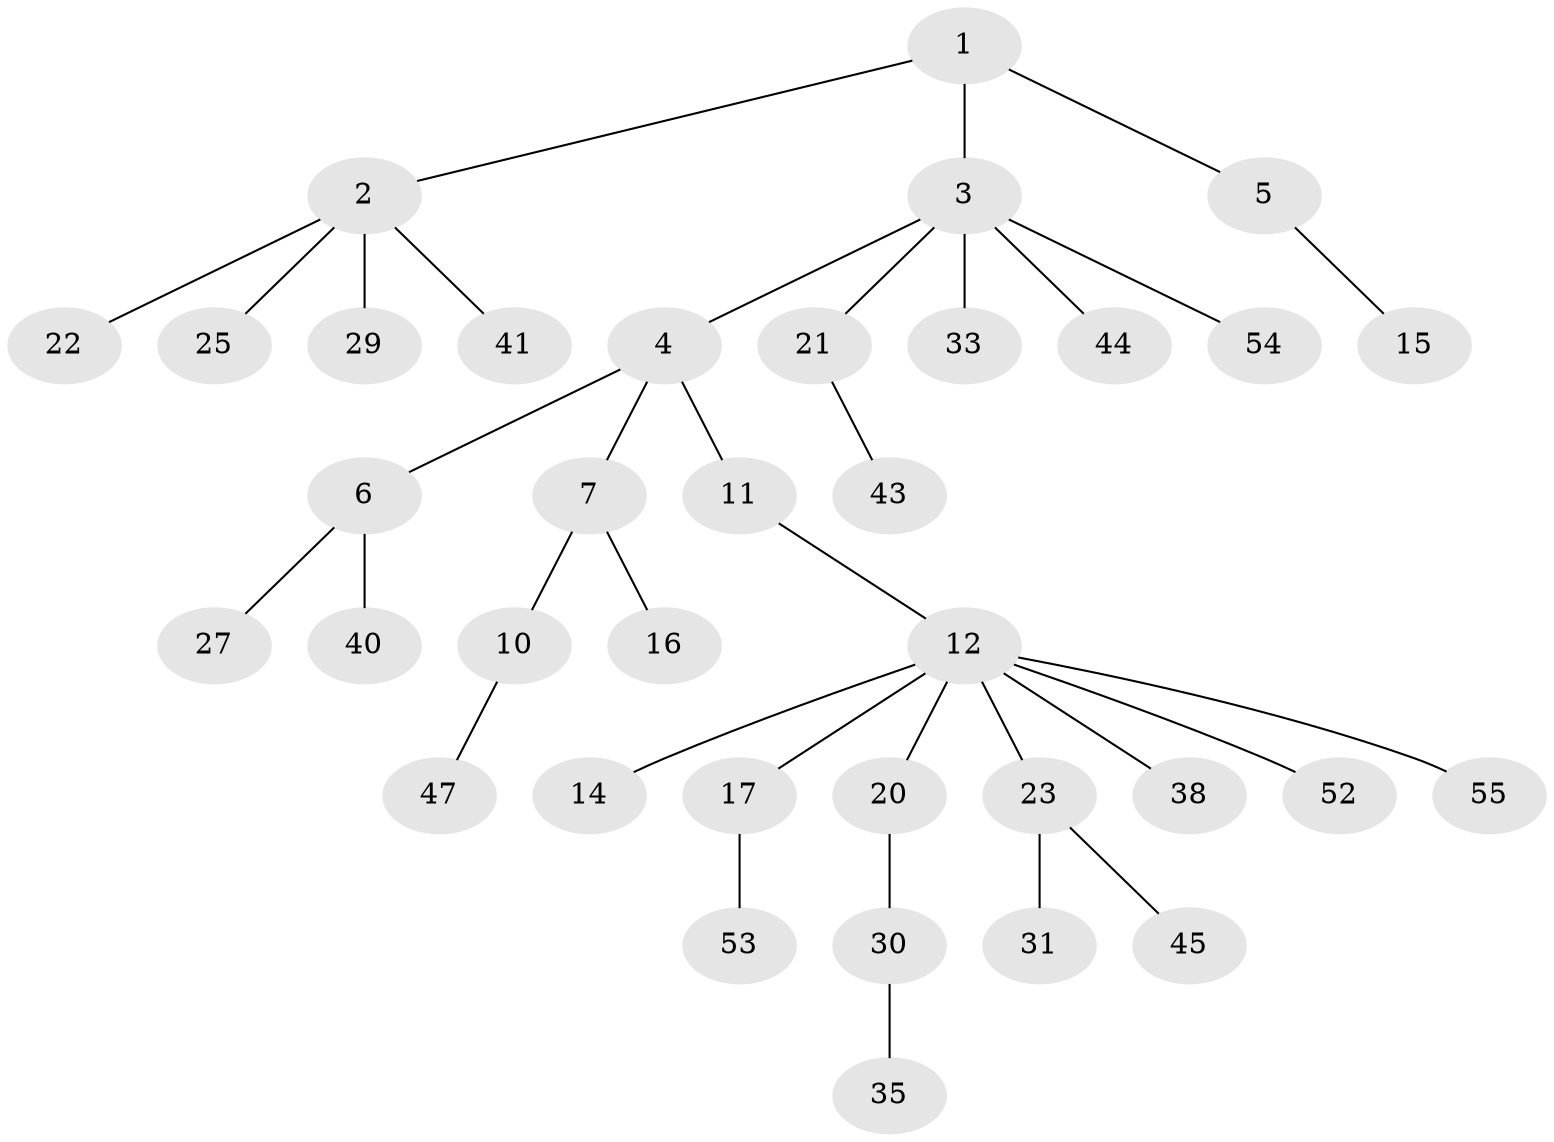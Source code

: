 // original degree distribution, {4: 0.07272727272727272, 3: 0.10909090909090909, 6: 0.03636363636363636, 2: 0.34545454545454546, 1: 0.43636363636363634}
// Generated by graph-tools (version 1.1) at 2025/42/03/06/25 10:42:03]
// undirected, 36 vertices, 35 edges
graph export_dot {
graph [start="1"]
  node [color=gray90,style=filled];
  1 [super="+51"];
  2 [super="+19"];
  3 [super="+13"];
  4 [super="+9"];
  5 [super="+36"];
  6 [super="+24"];
  7 [super="+8"];
  10 [super="+34"];
  11;
  12 [super="+18"];
  14;
  15;
  16 [super="+32"];
  17 [super="+48"];
  20 [super="+26"];
  21 [super="+28"];
  22;
  23;
  25 [super="+37"];
  27;
  29 [super="+39"];
  30;
  31 [super="+42"];
  33;
  35 [super="+50"];
  38;
  40;
  41 [super="+46"];
  43;
  44 [super="+49"];
  45;
  47;
  52;
  53;
  54;
  55;
  1 -- 2;
  1 -- 3;
  1 -- 5;
  2 -- 29;
  2 -- 25;
  2 -- 22;
  2 -- 41;
  3 -- 4;
  3 -- 33;
  3 -- 44;
  3 -- 54;
  3 -- 21;
  4 -- 6;
  4 -- 7;
  4 -- 11;
  5 -- 15;
  6 -- 40;
  6 -- 27;
  7 -- 16;
  7 -- 10;
  10 -- 47;
  11 -- 12;
  12 -- 14;
  12 -- 17;
  12 -- 23;
  12 -- 52;
  12 -- 20;
  12 -- 38;
  12 -- 55;
  17 -- 53;
  20 -- 30;
  21 -- 43;
  23 -- 31;
  23 -- 45;
  30 -- 35;
}
